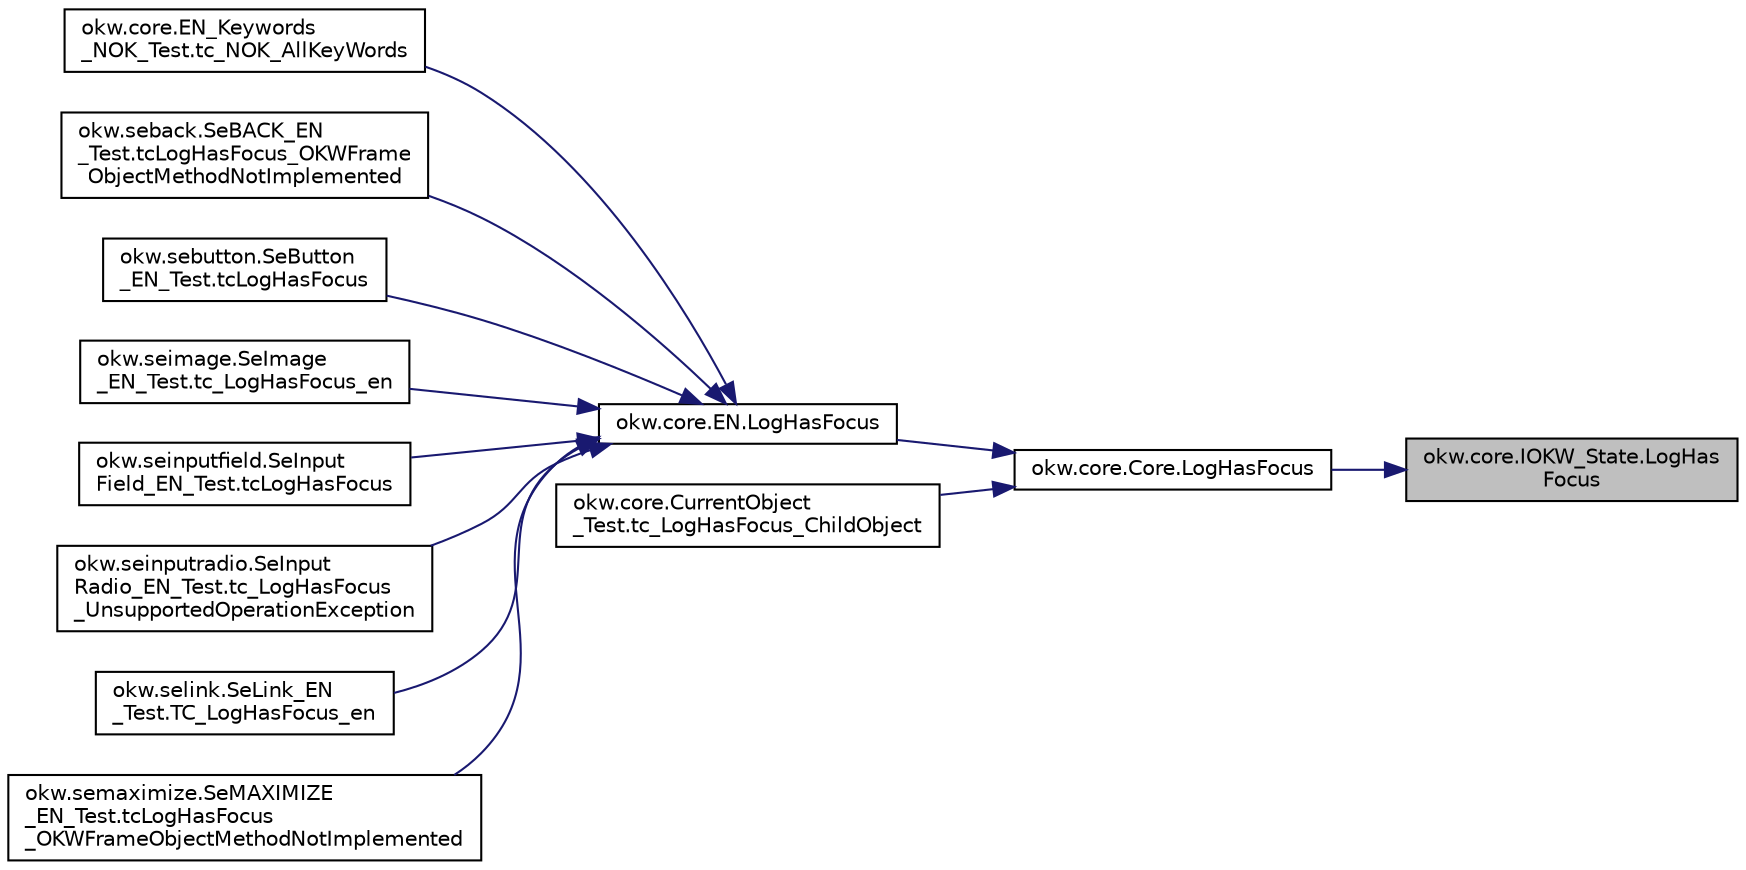 digraph "okw.core.IOKW_State.LogHasFocus"
{
 // INTERACTIVE_SVG=YES
 // LATEX_PDF_SIZE
  edge [fontname="Helvetica",fontsize="10",labelfontname="Helvetica",labelfontsize="10"];
  node [fontname="Helvetica",fontsize="10",shape=record];
  rankdir="RL";
  Node1081 [label="okw.core.IOKW_State.LogHas\lFocus",height=0.2,width=0.4,color="black", fillcolor="grey75", style="filled", fontcolor="black",tooltip="Dokumentiert den Fokus-Status des gegebenen Objekts."];
  Node1081 -> Node1082 [dir="back",color="midnightblue",fontsize="10",style="solid",fontname="Helvetica"];
  Node1082 [label="okw.core.Core.LogHasFocus",height=0.2,width=0.4,color="black", fillcolor="white", style="filled",URL="$classokw_1_1core_1_1_core.html#a03c5ee5ec358b422d897b56c095d2613",tooltip="Dokumentiert den Fokus-Status des gegebenen Objekts."];
  Node1082 -> Node1083 [dir="back",color="midnightblue",fontsize="10",style="solid",fontname="Helvetica"];
  Node1083 [label="okw.core.EN.LogHasFocus",height=0.2,width=0.4,color="black", fillcolor="white", style="filled",URL="$classokw_1_1core_1_1_e_n.html#a446ed81868f18ea11da1b531d5b2d152",tooltip="Dokumentiert den Fokus-Status des gegebenen Objekts."];
  Node1083 -> Node1084 [dir="back",color="midnightblue",fontsize="10",style="solid",fontname="Helvetica"];
  Node1084 [label="okw.core.EN_Keywords\l_NOK_Test.tc_NOK_AllKeyWords",height=0.2,width=0.4,color="black", fillcolor="white", style="filled",URL="$classokw_1_1core_1_1_e_n___keywords___n_o_k___test.html#a81a960a2341dfb0e27da7871291c84dc",tooltip="Prüft methoden aufruf für einen einfachen Click."];
  Node1083 -> Node1085 [dir="back",color="midnightblue",fontsize="10",style="solid",fontname="Helvetica"];
  Node1085 [label="okw.seback.SeBACK_EN\l_Test.tcLogHasFocus_OKWFrame\lObjectMethodNotImplemented",height=0.2,width=0.4,color="black", fillcolor="white", style="filled",URL="$classokw_1_1seback_1_1_se_b_a_c_k___e_n___test.html#a602a3d18da450db5424dee1ddca8fbd5",tooltip="Testet das Schlüsselwort LogHasFocus( FN ) eines SeBACK Prüfen."];
  Node1083 -> Node1086 [dir="back",color="midnightblue",fontsize="10",style="solid",fontname="Helvetica"];
  Node1086 [label="okw.sebutton.SeButton\l_EN_Test.tcLogHasFocus",height=0.2,width=0.4,color="black", fillcolor="white", style="filled",URL="$classokw_1_1sebutton_1_1_se_button___e_n___test.html#a99221622b8ba85a679ecf69ad5a02f94",tooltip="Test des Schlüsselwortes LogHasFocus für den GUI-Adapter SeButton."];
  Node1083 -> Node1087 [dir="back",color="midnightblue",fontsize="10",style="solid",fontname="Helvetica"];
  Node1087 [label="okw.seimage.SeImage\l_EN_Test.tc_LogHasFocus_en",height=0.2,width=0.4,color="black", fillcolor="white", style="filled",URL="$classokw_1_1seimage_1_1_se_image___e_n___test.html#ad3e37e337a0403aaf57ff9750bc97b08",tooltip="Focus eines Textfeldes loggen."];
  Node1083 -> Node1088 [dir="back",color="midnightblue",fontsize="10",style="solid",fontname="Helvetica"];
  Node1088 [label="okw.seinputfield.SeInput\lField_EN_Test.tcLogHasFocus",height=0.2,width=0.4,color="black", fillcolor="white", style="filled",URL="$classokw_1_1seinputfield_1_1_se_input_field___e_n___test.html#af6d6b86e0de509a456c27cd379375126",tooltip="Testet das Schlüsselwort LogHasFocus( FN ) eines SeInputField Prüfen."];
  Node1083 -> Node1089 [dir="back",color="midnightblue",fontsize="10",style="solid",fontname="Helvetica"];
  Node1089 [label="okw.seinputradio.SeInput\lRadio_EN_Test.tc_LogHasFocus\l_UnsupportedOperationException",height=0.2,width=0.4,color="black", fillcolor="white", style="filled",URL="$classokw_1_1seinputradio_1_1_se_input_radio___e_n___test.html#a0c031674c725f1c1b926f1ccf82f1d2c",tooltip="Test des Schlüsselwortes LogHasFocus für den GUI-Adapter SeInputRadio."];
  Node1083 -> Node1090 [dir="back",color="midnightblue",fontsize="10",style="solid",fontname="Helvetica"];
  Node1090 [label="okw.selink.SeLink_EN\l_Test.TC_LogHasFocus_en",height=0.2,width=0.4,color="black", fillcolor="white", style="filled",URL="$classokw_1_1selink_1_1_se_link___e_n___test.html#ad83658e8b602ba99208715580fa33e09",tooltip="Focus eines Textfeldes loggen."];
  Node1083 -> Node1091 [dir="back",color="midnightblue",fontsize="10",style="solid",fontname="Helvetica"];
  Node1091 [label="okw.semaximize.SeMAXIMIZE\l_EN_Test.tcLogHasFocus\l_OKWFrameObjectMethodNotImplemented",height=0.2,width=0.4,color="black", fillcolor="white", style="filled",URL="$classokw_1_1semaximize_1_1_se_m_a_x_i_m_i_z_e___e_n___test.html#a48dea1cfcbef3ce39606d7dc6dbbbdfb",tooltip="Testet das Schlüsselwort LogHasFocus( FN ) eines SeMAXIMIZE Prüfen."];
  Node1082 -> Node1092 [dir="back",color="midnightblue",fontsize="10",style="solid",fontname="Helvetica"];
  Node1092 [label="okw.core.CurrentObject\l_Test.tc_LogHasFocus_ChildObject",height=0.2,width=0.4,color="black", fillcolor="white", style="filled",URL="$classokw_1_1core_1_1_current_object___test.html#a2d6b28ef6db7e3e30a236d2a9d3a1c5b",tooltip="Testziel: Prüft den Aufruf der Methode LogExists( \"FN\" ) im ChildObject."];
}
